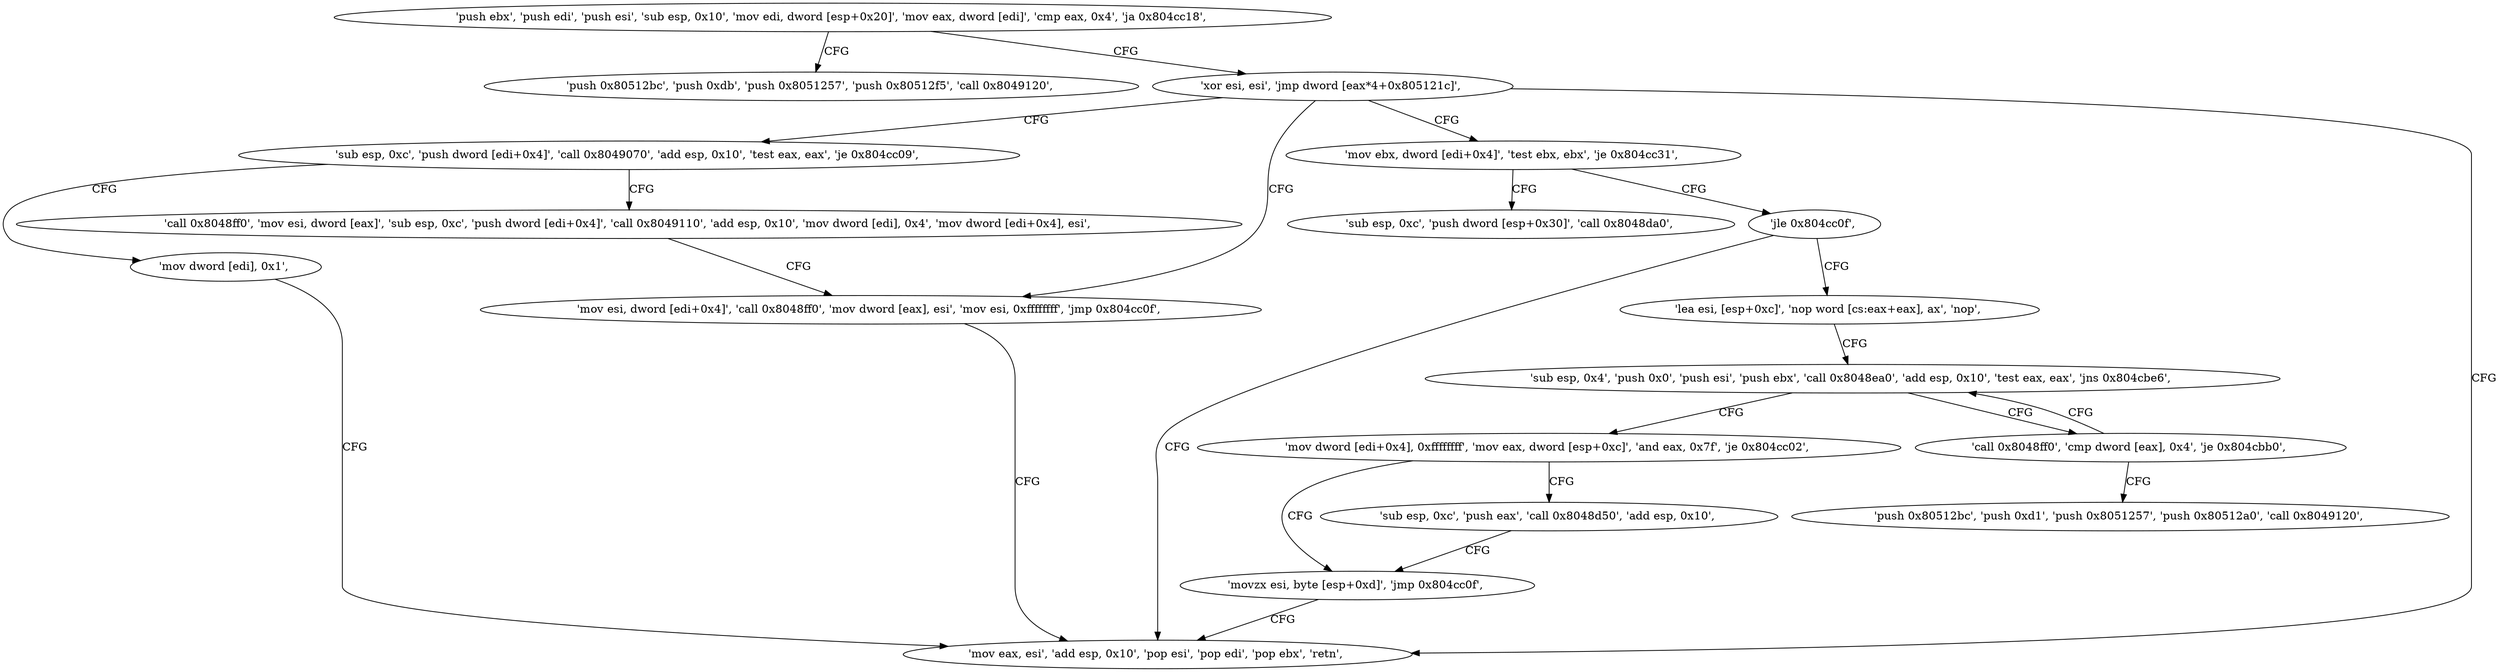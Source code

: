 digraph "func" {
"134531888" [label = "'push ebx', 'push edi', 'push esi', 'sub esp, 0x10', 'mov edi, dword [esp+0x20]', 'mov eax, dword [edi]', 'cmp eax, 0x4', 'ja 0x804cc18', " ]
"134532120" [label = "'push 0x80512bc', 'push 0xdb', 'push 0x8051257', 'push 0x80512f5', 'call 0x8049120', " ]
"134531909" [label = "'xor esi, esi', 'jmp dword [eax*4+0x805121c]', " ]
"134531918" [label = "'sub esp, 0xc', 'push dword [edi+0x4]', 'call 0x8049070', 'add esp, 0x10', 'test eax, eax', 'je 0x804cc09', " ]
"134531970" [label = "'mov esi, dword [edi+0x4]', 'call 0x8048ff0', 'mov dword [eax], esi', 'mov esi, 0xffffffff', 'jmp 0x804cc0f', " ]
"134531987" [label = "'mov ebx, dword [edi+0x4]', 'test ebx, ebx', 'je 0x804cc31', " ]
"134532111" [label = "'mov eax, esi', 'add esp, 0x10', 'pop esi', 'pop edi', 'pop ebx', 'retn', " ]
"134532105" [label = "'mov dword [edi], 0x1', " ]
"134531940" [label = "'call 0x8048ff0', 'mov esi, dword [eax]', 'sub esp, 0xc', 'push dword [edi+0x4]', 'call 0x8049110', 'add esp, 0x10', 'mov dword [edi], 0x4', 'mov dword [edi+0x4], esi', " ]
"134532145" [label = "'sub esp, 0xc', 'push dword [esp+0x30]', 'call 0x8048da0', " ]
"134531998" [label = "'jle 0x804cc0f', " ]
"134532000" [label = "'lea esi, [esp+0xc]', 'nop word [cs:eax+eax], ax', 'nop', " ]
"134532016" [label = "'sub esp, 0x4', 'push 0x0', 'push esi', 'push ebx', 'call 0x8048ea0', 'add esp, 0x10', 'test eax, eax', 'jns 0x804cbe6', " ]
"134532070" [label = "'mov dword [edi+0x4], 0xffffffff', 'mov eax, dword [esp+0xc]', 'and eax, 0x7f', 'je 0x804cc02', " ]
"134532098" [label = "'movzx esi, byte [esp+0xd]', 'jmp 0x804cc0f', " ]
"134532086" [label = "'sub esp, 0xc', 'push eax', 'call 0x8048d50', 'add esp, 0x10', " ]
"134532035" [label = "'call 0x8048ff0', 'cmp dword [eax], 0x4', 'je 0x804cbb0', " ]
"134532045" [label = "'push 0x80512bc', 'push 0xd1', 'push 0x8051257', 'push 0x80512a0', 'call 0x8049120', " ]
"134531888" -> "134532120" [ label = "CFG" ]
"134531888" -> "134531909" [ label = "CFG" ]
"134531909" -> "134531918" [ label = "CFG" ]
"134531909" -> "134531970" [ label = "CFG" ]
"134531909" -> "134531987" [ label = "CFG" ]
"134531909" -> "134532111" [ label = "CFG" ]
"134531918" -> "134532105" [ label = "CFG" ]
"134531918" -> "134531940" [ label = "CFG" ]
"134531970" -> "134532111" [ label = "CFG" ]
"134531987" -> "134532145" [ label = "CFG" ]
"134531987" -> "134531998" [ label = "CFG" ]
"134532105" -> "134532111" [ label = "CFG" ]
"134531940" -> "134531970" [ label = "CFG" ]
"134531998" -> "134532111" [ label = "CFG" ]
"134531998" -> "134532000" [ label = "CFG" ]
"134532000" -> "134532016" [ label = "CFG" ]
"134532016" -> "134532070" [ label = "CFG" ]
"134532016" -> "134532035" [ label = "CFG" ]
"134532070" -> "134532098" [ label = "CFG" ]
"134532070" -> "134532086" [ label = "CFG" ]
"134532098" -> "134532111" [ label = "CFG" ]
"134532086" -> "134532098" [ label = "CFG" ]
"134532035" -> "134532016" [ label = "CFG" ]
"134532035" -> "134532045" [ label = "CFG" ]
}
